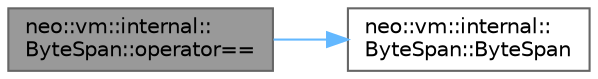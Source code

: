 digraph "neo::vm::internal::ByteSpan::operator=="
{
 // LATEX_PDF_SIZE
  bgcolor="transparent";
  edge [fontname=Helvetica,fontsize=10,labelfontname=Helvetica,labelfontsize=10];
  node [fontname=Helvetica,fontsize=10,shape=box,height=0.2,width=0.4];
  rankdir="LR";
  Node1 [id="Node000001",label="neo::vm::internal::\lByteSpan::operator==",height=0.2,width=0.4,color="gray40", fillcolor="grey60", style="filled", fontcolor="black",tooltip="Compares this ByteSpan with another ByteSpan."];
  Node1 -> Node2 [id="edge2_Node000001_Node000002",color="steelblue1",style="solid",tooltip=" "];
  Node2 [id="Node000002",label="neo::vm::internal::\lByteSpan::ByteSpan",height=0.2,width=0.4,color="grey40", fillcolor="white", style="filled",URL="$classneo_1_1vm_1_1internal_1_1_byte_span.html#aa90e0e5146a5337613ad2e1f1a0f6134",tooltip="Constructs an empty ByteSpan."];
}
